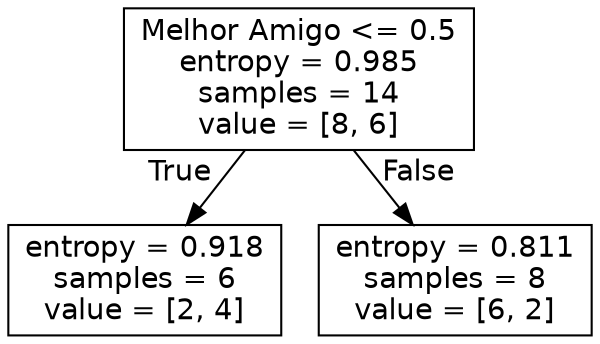digraph Tree {
node [shape=box, fontname="helvetica"] ;
edge [fontname="helvetica"] ;
0 [label="Melhor Amigo <= 0.5\nentropy = 0.985\nsamples = 14\nvalue = [8, 6]"] ;
1 [label="entropy = 0.918\nsamples = 6\nvalue = [2, 4]"] ;
0 -> 1 [labeldistance=2.5, labelangle=45, headlabel="True"] ;
2 [label="entropy = 0.811\nsamples = 8\nvalue = [6, 2]"] ;
0 -> 2 [labeldistance=2.5, labelangle=-45, headlabel="False"] ;
}